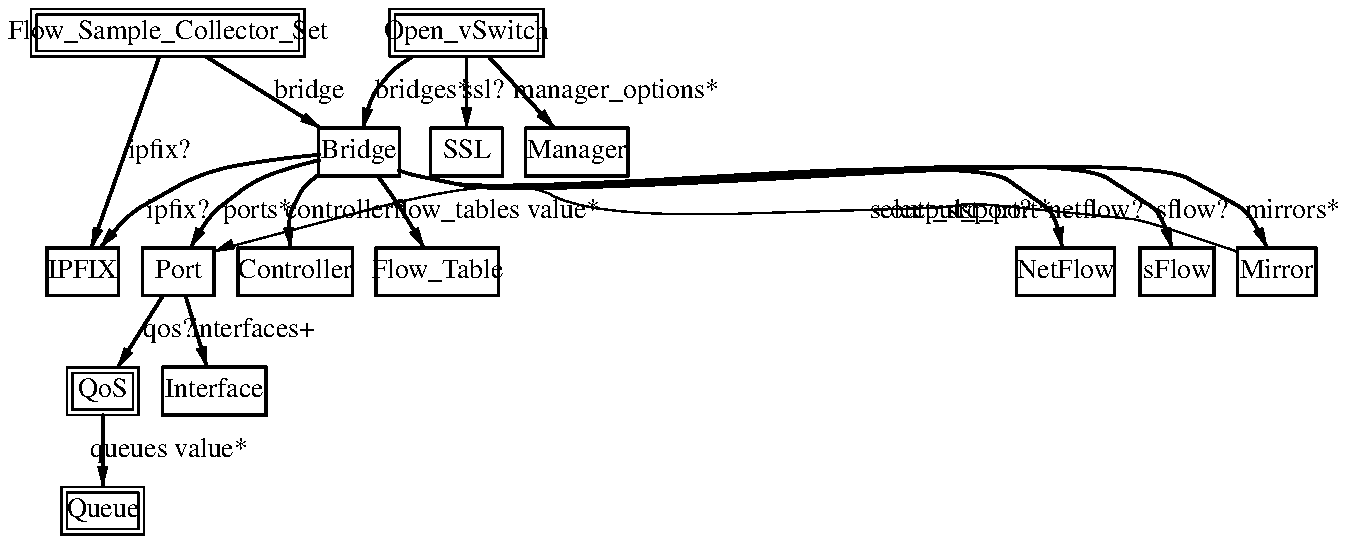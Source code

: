.\" Generated from vswitch.gv with cksum "2412173910 1224"
.PS
linethick = 1;
linethick = 1;
box at 1.639964024,1.91216 wid 0.4050050488 height 0.23902 "Bridge"
linethick = 1;
box at 5.72978744,1.31461 wid 0.3718099512 height 0.23902 "sFlow"
linethick = 1;
box at 6.22790512,1.31461 wid 0.3917250976 height 0.23902 "Mirror"
linethick = 1;
box at 0.2589399268,1.31461 wid 0.35853 height 0.23902 "IPFIX"
linethick = 1;
box at 0.736994268,1.31461 wid 0.35853 height 0.23902 "Port"
linethick = 1;
box at 1.321254756,1.31461 wid 0.570970976 height 0.23902 "Controller"
linethick = 1;
box at 2.03167,1.31461 wid 0.610839512 height 0.23902 "Flow_Table"
linethick = 1;
box at 5.17191476,1.31461 wid 0.491329512 height 0.23902 "NetFlow"
linethick = 0.5;
box at 0.35853,0.71706 wid 0.35853 height 0.23902 "QoS"
box at 0.35853,0.71706 wid 0.302974444444444 height 0.183464444444444
linethick = 0.5;
box at 0.35853,0.11951 wid 0.4116450244 height 0.23902 "Queue"
box at 0.35853,0.11951 wid 0.356089468844444 height 0.183464444444444
linethick = 0.5;
box at 0.683884024,2.50971 wid 1.367720244 height 0.23902 "Flow_Sample_Collector_Set"
box at 0.683884024,2.50971 wid 1.31216468844444 height 0.183464444444444
linethick = 0.5;
box at 2.177759024,2.50971 wid 0.770170244 height 0.23902 "Open_vSwitch"
box at 2.177759024,2.50971 wid 0.714614688444444 height 0.183464444444444
linethick = 1;
box at 2.177759024,1.91216 wid 0.35853 height 0.23902 "SSL"
linethick = 1;
box at 2.728795732,1.91216 wid 0.511215976 height 0.23902 "Manager"
linethick = 1;
box at 0.916259268,0.71706 wid 0.517860732 height 0.23902 "Interface"
linethick = 1;
spline -> from 1.83949792,1.821380204 to 1.83949792,1.821380204 to 1.872052444,1.809763832 to 1.905897676,1.799533776 to 1.938739024,1.79265 to 2.331687904,1.7101881 to 5.21254816,1.889883336 to 5.55052244,1.67314 to 5.63322336,1.620173168 to 5.6791152,1.516773116 to 5.70397328,1.43459804
"sflow?" at 5.80627384,1.613385
linethick = 1;
spline -> from 1.839450116,1.821284596 to 1.839450116,1.821284596 to 1.872052444,1.809668224 to 1.905897676,1.799485972 to 1.938739024,1.79265 to 2.378774844,1.701153144 to 5.58780956,1.888544824 to 5.98219256,1.67314 to 6.07541036,1.622133132 to 6.1404238,1.518541864 to 6.18010112,1.43579314
"mirrors*" at 6.30725976,1.613385
linethick = 1;
spline -> from 1.44033452,1.898966096 to 1.44033452,1.898966096 to 1.223830204,1.877406492 to 0.873952728,1.820806556 to 0.610839512,1.67314 to 0.505861928,1.614245472 to 0.4118171188,1.51466974 to 0.3474107896,1.435362904
"ipfix?" at 0.733647988,1.613385
linethick = 1;
spline -> from 1.439569656,1.871861228 to 1.439569656,1.871861228 to 1.302372176,1.836725288 to 1.12195988,1.775010324 to 0.989255976,1.67314 to 0.907176508,1.610086524 to 0.84111138,1.512853188 to 0.797179504,1.43555412
"ports*" at 1.132046524,1.613385
linethick = 1;
spline -> from 1.43842236,1.800203032 to 1.43842236,1.800203032 to 1.39420366,1.765545132 to 1.353140024,1.72309518 to 1.327899512,1.67314 to 1.291090432,1.600334508 to 1.29022996,1.508168396 to 1.298165424,1.435506316
"controller*" at 1.573564268,1.613385
linethick = 1;
spline -> from 1.733755472,1.79241098 to 1.733755472,1.79241098 to 1.76205544,1.754837036 to 1.792697804,1.71281732 to 1.819229024,1.67314 to 1.870666128,1.596127756 to 1.923776372,1.506495256 to 1.96402734,1.436127768
"flow_tables value*" at 2.327146524,1.613385
linethick = 1;
spline -> from 1.83949792,1.821523616 to 1.83949792,1.821523616 to 1.872100248,1.809907244 to 1.90594548,1.799629384 to 1.938739024,1.79265 to 2.27451432,1.721230824 to 4.744929432,1.870188088 to 5.02611256,1.67314 to 5.103077,1.61912148 to 5.13940804,1.516964332 to 5.15661748,1.435458512
"netflow?" at 5.32154128,1.613385
linethick = 0.5;
spline -> from 6.03429892,1.412082356 to 6.03429892,1.412082356 to 6.01469928,1.420209036 to 5.9946216,1.427714264 to 5.9755,1.43412 to 5.56247344,1.571030656 to 5.44869992,1.583650912 to 5.01607372,1.626674512 to 4.690146048,1.65903782 to 4.606536852,1.636187508 to 4.279127256,1.626674512 to 2.80920206,1.583842128 to 2.396749148,1.813492544 to 0.976014268,1.43412 to 0.956271216,1.42886156 to 0.936289144,1.421882176 to 0.916689504,1.413898908
"select_src_port*" at 4.647600488,1.613385
linethick = 0.5;
spline -> from 6.03429892,1.412082356 to 6.03429892,1.412082356 to 6.01469928,1.420209036 to 5.9946216,1.427714264 to 5.9755,1.43412 to 5.56247344,1.571030656 to 5.44869992,1.583650912 to 5.01607372,1.626674512 to 4.690146048,1.65903782 to 4.606536852,1.636187508 to 4.279127256,1.626674512 to 2.80920206,1.583842128 to 2.396749148,1.813492544 to 0.976014268,1.43412 to 0.956271216,1.42886156 to 0.936289144,1.421882176 to 0.916689504,1.413898908
"output_port?" at 4.647600488,1.613385
linethick = 0.5;
spline -> from 6.03429892,1.412082356 to 6.03429892,1.412082356 to 6.01469928,1.420209036 to 5.9946216,1.427714264 to 5.9755,1.43412 to 5.56247344,1.571030656 to 5.44869992,1.583650912 to 5.01607372,1.626674512 to 4.690146048,1.65903782 to 4.606536852,1.636187508 to 4.279127256,1.626674512 to 2.80920206,1.583842128 to 2.396749148,1.813492544 to 0.976014268,1.43412 to 0.956271216,1.42886156 to 0.936289144,1.421882176 to 0.916689504,1.413898908
"select_dst_port*" at 4.647600488,1.613385
linethick = 1;
spline -> from 0.659121552,1.193092232 to 0.659121552,1.193092232 to 0.63507614,1.155470484 to 0.60854492,1.1138332 to 0.584260488,1.07559 to 0.533827268,0.996091948 to 0.4774089872,0.906459448 to 0.43358228,0.836713412
"qos?" at 0.6871825,1.015835
linethick = 1;
spline -> from 0.773277504,1.19366588 to 0.773277504,1.19366588 to 0.804350104,1.090026808 to 0.848951236,0.941404172 to 0.880023836,0.837812904
"interfaces+" at 1.108765976,1.015835
linethick = 1;
spline -> from 0.35853,0.59611588 to 0.35853,0.59611588 to 0.35853,0.492476808 to 0.35853,0.3438732936 to 0.35853,0.2402533432
"queues value*" at 0.690480976,0.418285
linethick = 1;
spline -> from 0.877346812,2.38876588 to 0.877346812,2.38876588 to 1.043226692,2.285126808 to 1.280955984,2.136504172 to 1.446740256,2.032912904
"bridge" at 1.390952988,2.210935
linethick = 1;
spline -> from 0.640764816,2.38852686 to 0.640764816,2.38852686 to 0.559115584,2.158876444 to 0.3827570672,1.66286214 to 0.3015046084,1.434311216
"ipfix?" at 0.640717012,1.91216
linethick = 1;
spline -> from 1.906375716,2.389148312 to 1.906375716,2.389148312 to 1.85455618,2.356545984 to 1.804553196,2.317155488 to 1.766070976,2.27069 to 1.70971006,2.2025693 to 1.677776988,2.107534948 to 1.660185116,2.032434864
"bridges*" at 1.958625488,2.210935
linethick = 1;
spline -> from 2.177759024,2.38876588 to 2.177759024,2.38876588 to 2.177759024,2.285126808 to 2.177759024,2.136504172 to 2.177759024,2.032912904
"ssl?" at 2.260746768,2.210935
linethick = 1;
spline -> from 2.289237952,2.38876588 to 2.289237952,2.38876588 to 2.384845952,2.285126808 to 2.52190002,2.136504172 to 2.617460216,2.032912904
"manager_options*" at 2.924696524,2.210935
.PE
